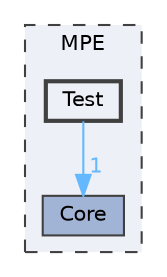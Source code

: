 digraph "D:/WORK/GIT/MPE/MPE/Test"
{
 // LATEX_PDF_SIZE
  bgcolor="transparent";
  edge [fontname=Helvetica,fontsize=10,labelfontname=Helvetica,labelfontsize=10];
  node [fontname=Helvetica,fontsize=10,shape=box,height=0.2,width=0.4];
  compound=true
  subgraph clusterdir_24904f63f67ae42842264b29a76f3cd0 {
    graph [ bgcolor="#edf0f7", pencolor="grey25", label="MPE", fontname=Helvetica,fontsize=10 style="filled,dashed", URL="dir_24904f63f67ae42842264b29a76f3cd0.html",tooltip=""]
  dir_7d9c9d0dbe12a6bfc2f9cee7a4bbec28 [label="Core", fillcolor="#a2b4d6", color="grey25", style="filled", URL="dir_7d9c9d0dbe12a6bfc2f9cee7a4bbec28.html",tooltip=""];
  dir_c432f7a915c5f65f834a5633421cec76 [label="Test", fillcolor="#edf0f7", color="grey25", style="filled,bold", URL="dir_c432f7a915c5f65f834a5633421cec76.html",tooltip=""];
  }
  dir_c432f7a915c5f65f834a5633421cec76->dir_7d9c9d0dbe12a6bfc2f9cee7a4bbec28 [headlabel="1", labeldistance=1.5 headhref="dir_000006_000001.html" href="dir_000006_000001.html" color="steelblue1" fontcolor="steelblue1"];
}

